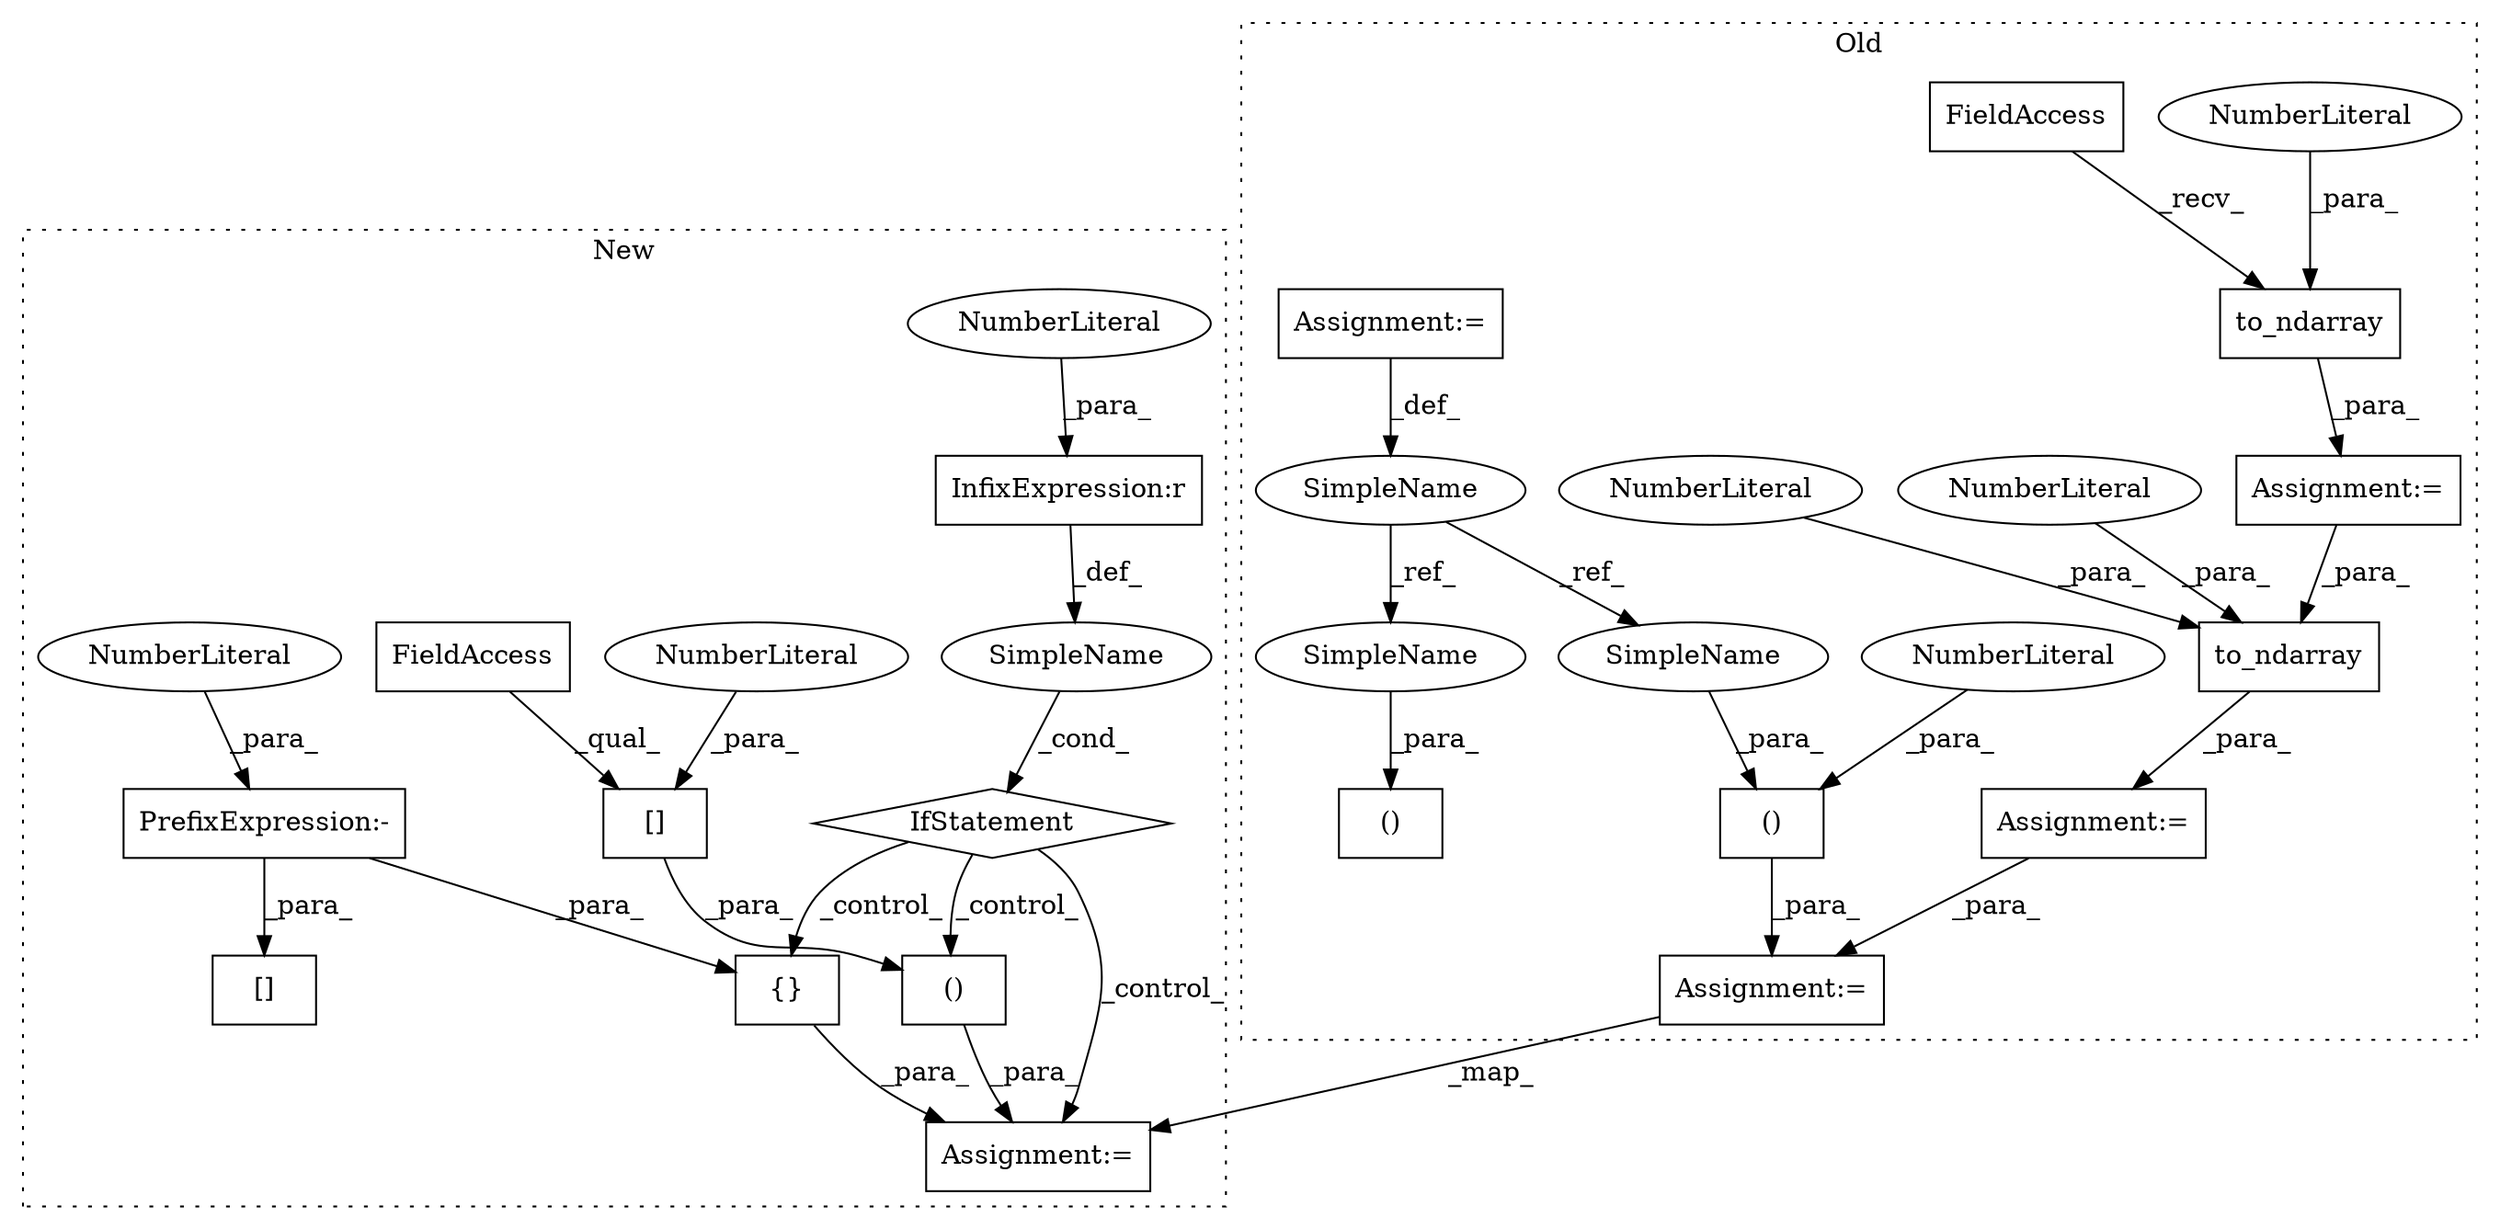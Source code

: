 digraph G {
subgraph cluster0 {
1 [label="to_ndarray" a="32" s="680,700" l="11,1" shape="box"];
3 [label="NumberLiteral" a="34" s="699" l="1" shape="ellipse"];
4 [label="FieldAccess" a="22" s="662" l="9" shape="box"];
5 [label="Assignment:=" a="7" s="714" l="1" shape="box"];
6 [label="Assignment:=" a="7" s="661" l="1" shape="box"];
18 [label="to_ndarray" a="32" s="733,755" l="11,1" shape="box"];
19 [label="NumberLiteral" a="34" s="752" l="1" shape="ellipse"];
20 [label="NumberLiteral" a="34" s="754" l="1" shape="ellipse"];
22 [label="Assignment:=" a="7" s="769" l="1" shape="box"];
23 [label="()" a="106" s="806" l="22" shape="box"];
24 [label="NumberLiteral" a="34" s="827" l="1" shape="ellipse"];
25 [label="SimpleName" a="42" s="460" l="8" shape="ellipse"];
26 [label="()" a="106" s="562" l="30" shape="box"];
27 [label="Assignment:=" a="7" s="460" l="8" shape="box"];
28 [label="SimpleName" a="42" s="562" l="8" shape="ellipse"];
29 [label="SimpleName" a="42" s="806" l="8" shape="ellipse"];
label = "Old";
style="dotted";
}
subgraph cluster1 {
2 [label="{}" a="4" s="652,660" l="1,1" shape="box"];
7 [label="IfStatement" a="25" s="564,602" l="4,2" shape="diamond"];
8 [label="SimpleName" a="42" s="" l="" shape="ellipse"];
9 [label="InfixExpression:r" a="27" s="597" l="4" shape="box"];
10 [label="NumberLiteral" a="34" s="601" l="1" shape="ellipse"];
11 [label="()" a="106" s="669" l="38" shape="box"];
12 [label="[]" a="2" s="693,706" l="12,1" shape="box"];
13 [label="NumberLiteral" a="34" s="705" l="1" shape="ellipse"];
14 [label="FieldAccess" a="22" s="693" l="11" shape="box"];
15 [label="PrefixExpression:-" a="38" s="512" l="1" shape="box"];
16 [label="[]" a="2" s="500,514" l="12,1" shape="box"];
17 [label="NumberLiteral" a="34" s="513" l="1" shape="ellipse"];
21 [label="Assignment:=" a="7" s="619" l="1" shape="box"];
label = "New";
style="dotted";
}
1 -> 6 [label="_para_"];
2 -> 21 [label="_para_"];
3 -> 1 [label="_para_"];
4 -> 1 [label="_recv_"];
5 -> 22 [label="_para_"];
6 -> 18 [label="_para_"];
7 -> 11 [label="_control_"];
7 -> 2 [label="_control_"];
7 -> 21 [label="_control_"];
8 -> 7 [label="_cond_"];
9 -> 8 [label="_def_"];
10 -> 9 [label="_para_"];
11 -> 21 [label="_para_"];
12 -> 11 [label="_para_"];
13 -> 12 [label="_para_"];
14 -> 12 [label="_qual_"];
15 -> 16 [label="_para_"];
15 -> 2 [label="_para_"];
17 -> 15 [label="_para_"];
18 -> 5 [label="_para_"];
19 -> 18 [label="_para_"];
20 -> 18 [label="_para_"];
22 -> 21 [label="_map_"];
23 -> 22 [label="_para_"];
24 -> 23 [label="_para_"];
25 -> 28 [label="_ref_"];
25 -> 29 [label="_ref_"];
27 -> 25 [label="_def_"];
28 -> 26 [label="_para_"];
29 -> 23 [label="_para_"];
}